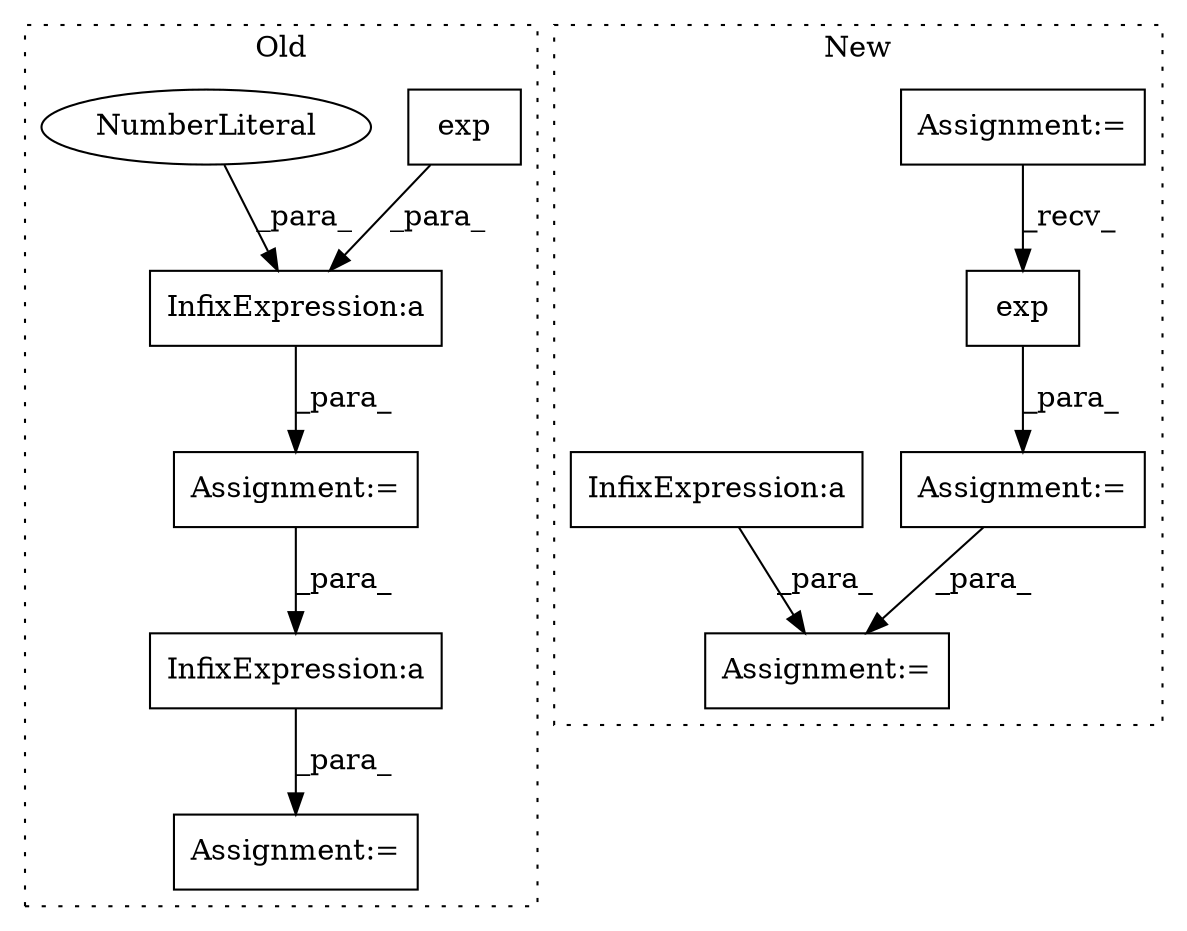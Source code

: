 digraph G {
subgraph cluster0 {
1 [label="exp" a="32" s="3154" l="5" shape="box"];
3 [label="Assignment:=" a="7" s="3328" l="1" shape="box"];
5 [label="Assignment:=" a="7" s="3355" l="1" shape="box"];
7 [label="InfixExpression:a" a="27" s="3405" l="3" shape="box"];
8 [label="InfixExpression:a" a="27" s="3331" l="3" shape="box"];
9 [label="NumberLiteral" a="34" s="3330" l="1" shape="ellipse"];
label = "Old";
style="dotted";
}
subgraph cluster1 {
2 [label="exp" a="32" s="3446" l="5" shape="box"];
4 [label="Assignment:=" a="7" s="3426" l="1" shape="box"];
6 [label="Assignment:=" a="7" s="3330" l="1" shape="box"];
10 [label="Assignment:=" a="7" s="3842" l="1" shape="box"];
11 [label="InfixExpression:a" a="27" s="3651" l="3" shape="box"];
label = "New";
style="dotted";
}
1 -> 8 [label="_para_"];
2 -> 4 [label="_para_"];
3 -> 7 [label="_para_"];
4 -> 10 [label="_para_"];
6 -> 2 [label="_recv_"];
7 -> 5 [label="_para_"];
8 -> 3 [label="_para_"];
9 -> 8 [label="_para_"];
11 -> 10 [label="_para_"];
}
